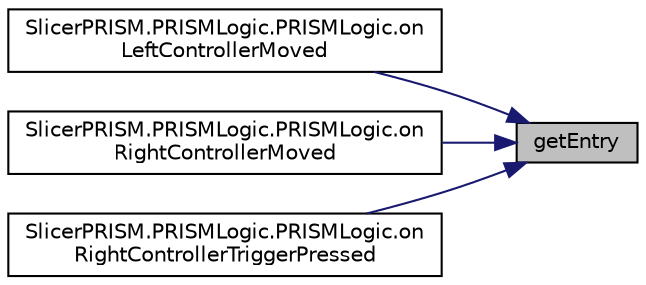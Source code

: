 digraph "getEntry"
{
 // LATEX_PDF_SIZE
  bgcolor="transparent";
  edge [fontname="Helvetica",fontsize="10",labelfontname="Helvetica",labelfontsize="10"];
  node [fontname="Helvetica",fontsize="10",shape=record];
  rankdir="RL";
  Node1 [label="getEntry",height=0.2,width=0.4,color="black", fillcolor="grey75", style="filled", fontcolor="black",tooltip=" "];
  Node1 -> Node2 [dir="back",color="midnightblue",fontsize="10",style="solid",fontname="Helvetica"];
  Node2 [label="SlicerPRISM.PRISMLogic.PRISMLogic.on\lLeftControllerMoved",height=0.2,width=0.4,color="black",URL="$class_slicer_p_r_i_s_m_1_1_p_r_i_s_m_logic_1_1_p_r_i_s_m_logic.html#a9d2c16412bacf4e807ce418176c0e550",tooltip="Callback function w hen a the left controller position has changed."];
  Node1 -> Node3 [dir="back",color="midnightblue",fontsize="10",style="solid",fontname="Helvetica"];
  Node3 [label="SlicerPRISM.PRISMLogic.PRISMLogic.on\lRightControllerMoved",height=0.2,width=0.4,color="black",URL="$class_slicer_p_r_i_s_m_1_1_p_r_i_s_m_logic_1_1_p_r_i_s_m_logic.html#a3634ff4fb8d67cfd0d14c6008deacc9b",tooltip="Callback function when a the right controller position has changed."];
  Node1 -> Node4 [dir="back",color="midnightblue",fontsize="10",style="solid",fontname="Helvetica"];
  Node4 [label="SlicerPRISM.PRISMLogic.PRISMLogic.on\lRightControllerTriggerPressed",height=0.2,width=0.4,color="black",URL="$class_slicer_p_r_i_s_m_1_1_p_r_i_s_m_logic_1_1_p_r_i_s_m_logic.html#af02aa10c3f36dbc9e4f6c6040fcb39b1",tooltip="Callback function on trigger pressed event."];
}
